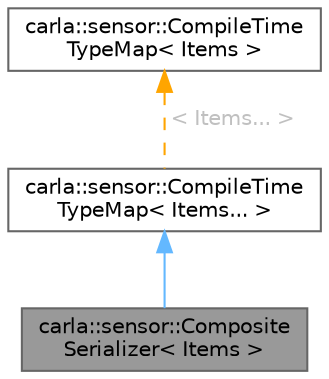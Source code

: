 digraph "carla::sensor::CompositeSerializer&lt; Items &gt;"
{
 // INTERACTIVE_SVG=YES
 // LATEX_PDF_SIZE
  bgcolor="transparent";
  edge [fontname=Helvetica,fontsize=10,labelfontname=Helvetica,labelfontsize=10];
  node [fontname=Helvetica,fontsize=10,shape=box,height=0.2,width=0.4];
  Node1 [id="Node000001",label="carla::sensor::Composite\lSerializer\< Items \>",height=0.2,width=0.4,color="gray40", fillcolor="grey60", style="filled", fontcolor="black",tooltip="Compile-time map for mapping sensor objects to serializers."];
  Node2 -> Node1 [id="edge1_Node000001_Node000002",dir="back",color="steelblue1",style="solid",tooltip=" "];
  Node2 [id="Node000002",label="carla::sensor::CompileTime\lTypeMap\< Items... \>",height=0.2,width=0.4,color="gray40", fillcolor="white", style="filled",URL="$d4/dd4/structcarla_1_1sensor_1_1CompileTimeTypeMap.html",tooltip=" "];
  Node3 -> Node2 [id="edge2_Node000002_Node000003",dir="back",color="orange",style="dashed",tooltip=" ",label=" \< Items... \>",fontcolor="grey" ];
  Node3 [id="Node000003",label="carla::sensor::CompileTime\lTypeMap\< Items \>",height=0.2,width=0.4,color="gray40", fillcolor="white", style="filled",URL="$d4/dd4/structcarla_1_1sensor_1_1CompileTimeTypeMap.html",tooltip="A compile time structure for mapping two types."];
}
